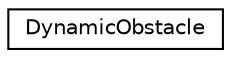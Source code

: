 digraph "Graphical Class Hierarchy"
{
 // LATEX_PDF_SIZE
  edge [fontname="Helvetica",fontsize="10",labelfontname="Helvetica",labelfontsize="10"];
  node [fontname="Helvetica",fontsize="10",shape=record];
  rankdir="LR";
  Node0 [label="DynamicObstacle",height=0.2,width=0.4,color="black", fillcolor="white", style="filled",URL="$classDynamicObstacle.html",tooltip=" "];
}
